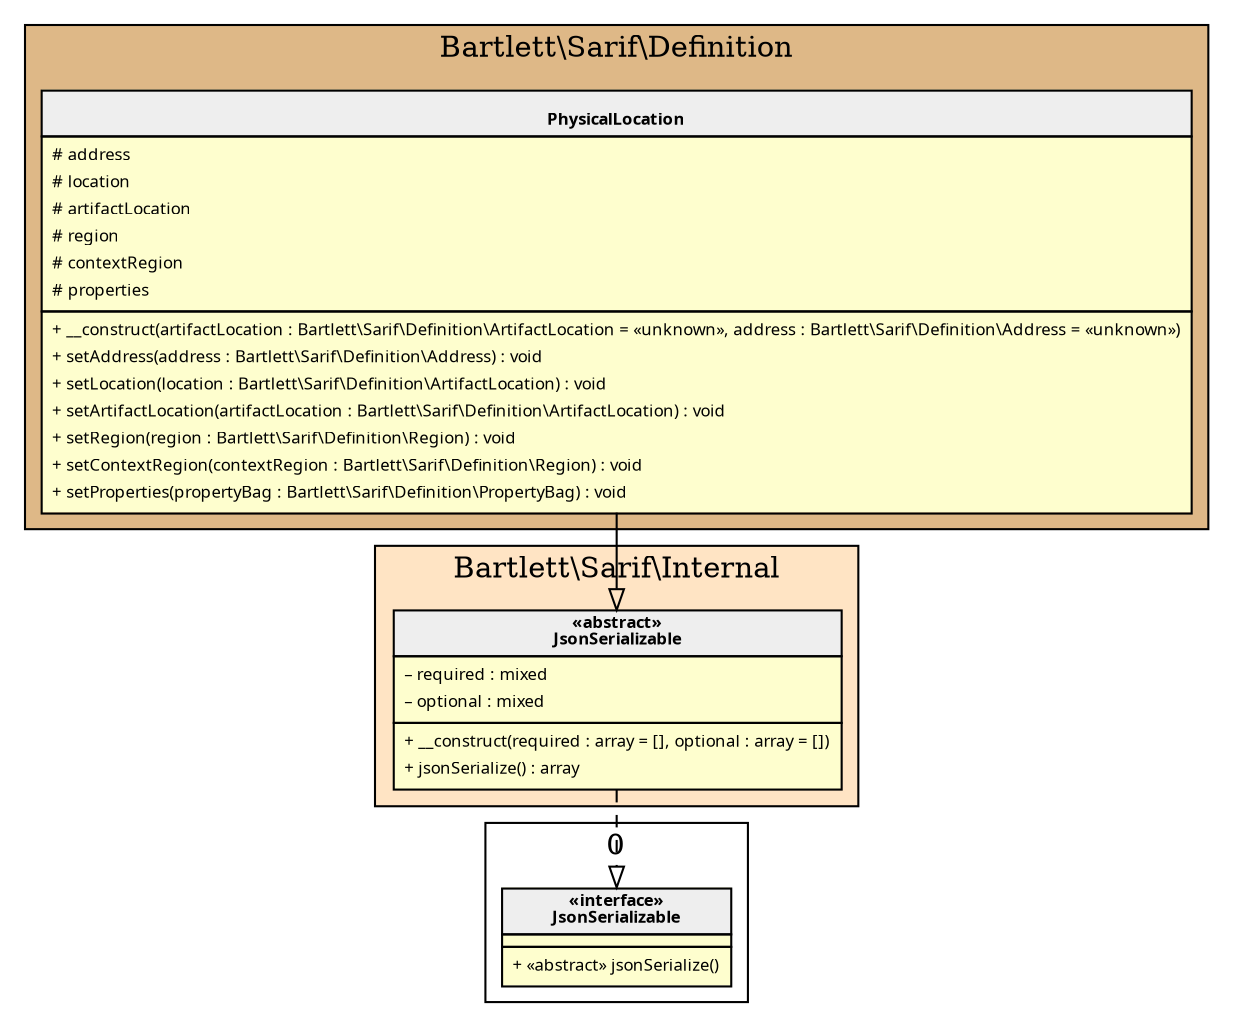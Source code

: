 digraph {
  graph [name="G" overlap="false" rankdir="TB" bgcolor="transparent"]
  node [fontname="Verdana" fontsize=8 shape="none" margin=0 fillcolor="#FEFECE" style="filled"]
  edge [fontname="Verdana" fontsize=8]
  subgraph cluster_0 {
    graph [bgcolor="BurlyWood"]
    label = "Bartlett\\Sarif\\Definition"
    "Bartlett\\Sarif\\Definition\\PhysicalLocation" [shape="none" label=<
<table cellspacing="0" border="0" cellborder="1">
    <tr><td bgcolor="#eeeeee"><b><br/>PhysicalLocation</b></td></tr>
    <tr><td><table border="0" cellspacing="0" cellpadding="2">
    <tr><td align="left"># address</td></tr>
    <tr><td align="left"># location</td></tr>
    <tr><td align="left"># artifactLocation</td></tr>
    <tr><td align="left"># region</td></tr>
    <tr><td align="left"># contextRegion</td></tr>
    <tr><td align="left"># properties</td></tr>
</table></td></tr>
    <tr><td><table border="0" cellspacing="0" cellpadding="2">
    <tr><td align="left">+ __construct(artifactLocation : Bartlett\\Sarif\\Definition\\ArtifactLocation = «unknown», address : Bartlett\\Sarif\\Definition\\Address = «unknown»)</td></tr>
    <tr><td align="left">+ setAddress(address : Bartlett\\Sarif\\Definition\\Address) : void</td></tr>
    <tr><td align="left">+ setLocation(location : Bartlett\\Sarif\\Definition\\ArtifactLocation) : void</td></tr>
    <tr><td align="left">+ setArtifactLocation(artifactLocation : Bartlett\\Sarif\\Definition\\ArtifactLocation) : void</td></tr>
    <tr><td align="left">+ setRegion(region : Bartlett\\Sarif\\Definition\\Region) : void</td></tr>
    <tr><td align="left">+ setContextRegion(contextRegion : Bartlett\\Sarif\\Definition\\Region) : void</td></tr>
    <tr><td align="left">+ setProperties(propertyBag : Bartlett\\Sarif\\Definition\\PropertyBag) : void</td></tr>
</table></td></tr>
</table>>]
  }
  subgraph cluster_1 {
    graph [bgcolor="Bisque"]
    label = "Bartlett\\Sarif\\Internal"
    "Bartlett\\Sarif\\Internal\\JsonSerializable" [shape="none" label=<
<table cellspacing="0" border="0" cellborder="1">
    <tr><td bgcolor="#eeeeee"><b>«abstract»<br/>JsonSerializable</b></td></tr>
    <tr><td><table border="0" cellspacing="0" cellpadding="2">
    <tr><td align="left">– required : mixed</td></tr>
    <tr><td align="left">– optional : mixed</td></tr>
</table></td></tr>
    <tr><td><table border="0" cellspacing="0" cellpadding="2">
    <tr><td align="left">+ __construct(required : array = [], optional : array = [])</td></tr>
    <tr><td align="left">+ jsonSerialize() : array</td></tr>
</table></td></tr>
</table>>]
  }
  subgraph cluster_2 {
    label = 0
    "JsonSerializable" [shape="none" label=<
<table cellspacing="0" border="0" cellborder="1">
    <tr><td bgcolor="#eeeeee"><b>«interface»<br/>JsonSerializable</b></td></tr>
    <tr><td></td></tr>
    <tr><td><table border="0" cellspacing="0" cellpadding="2">
    <tr><td align="left">+ «abstract» jsonSerialize()</td></tr>
</table></td></tr>
</table>>]
  }
  "Bartlett\\Sarif\\Internal\\JsonSerializable" -> "JsonSerializable" [arrowhead="empty" style="dashed"]
  "Bartlett\\Sarif\\Definition\\PhysicalLocation" -> "Bartlett\\Sarif\\Internal\\JsonSerializable" [arrowhead="empty" style="filled"]
}

